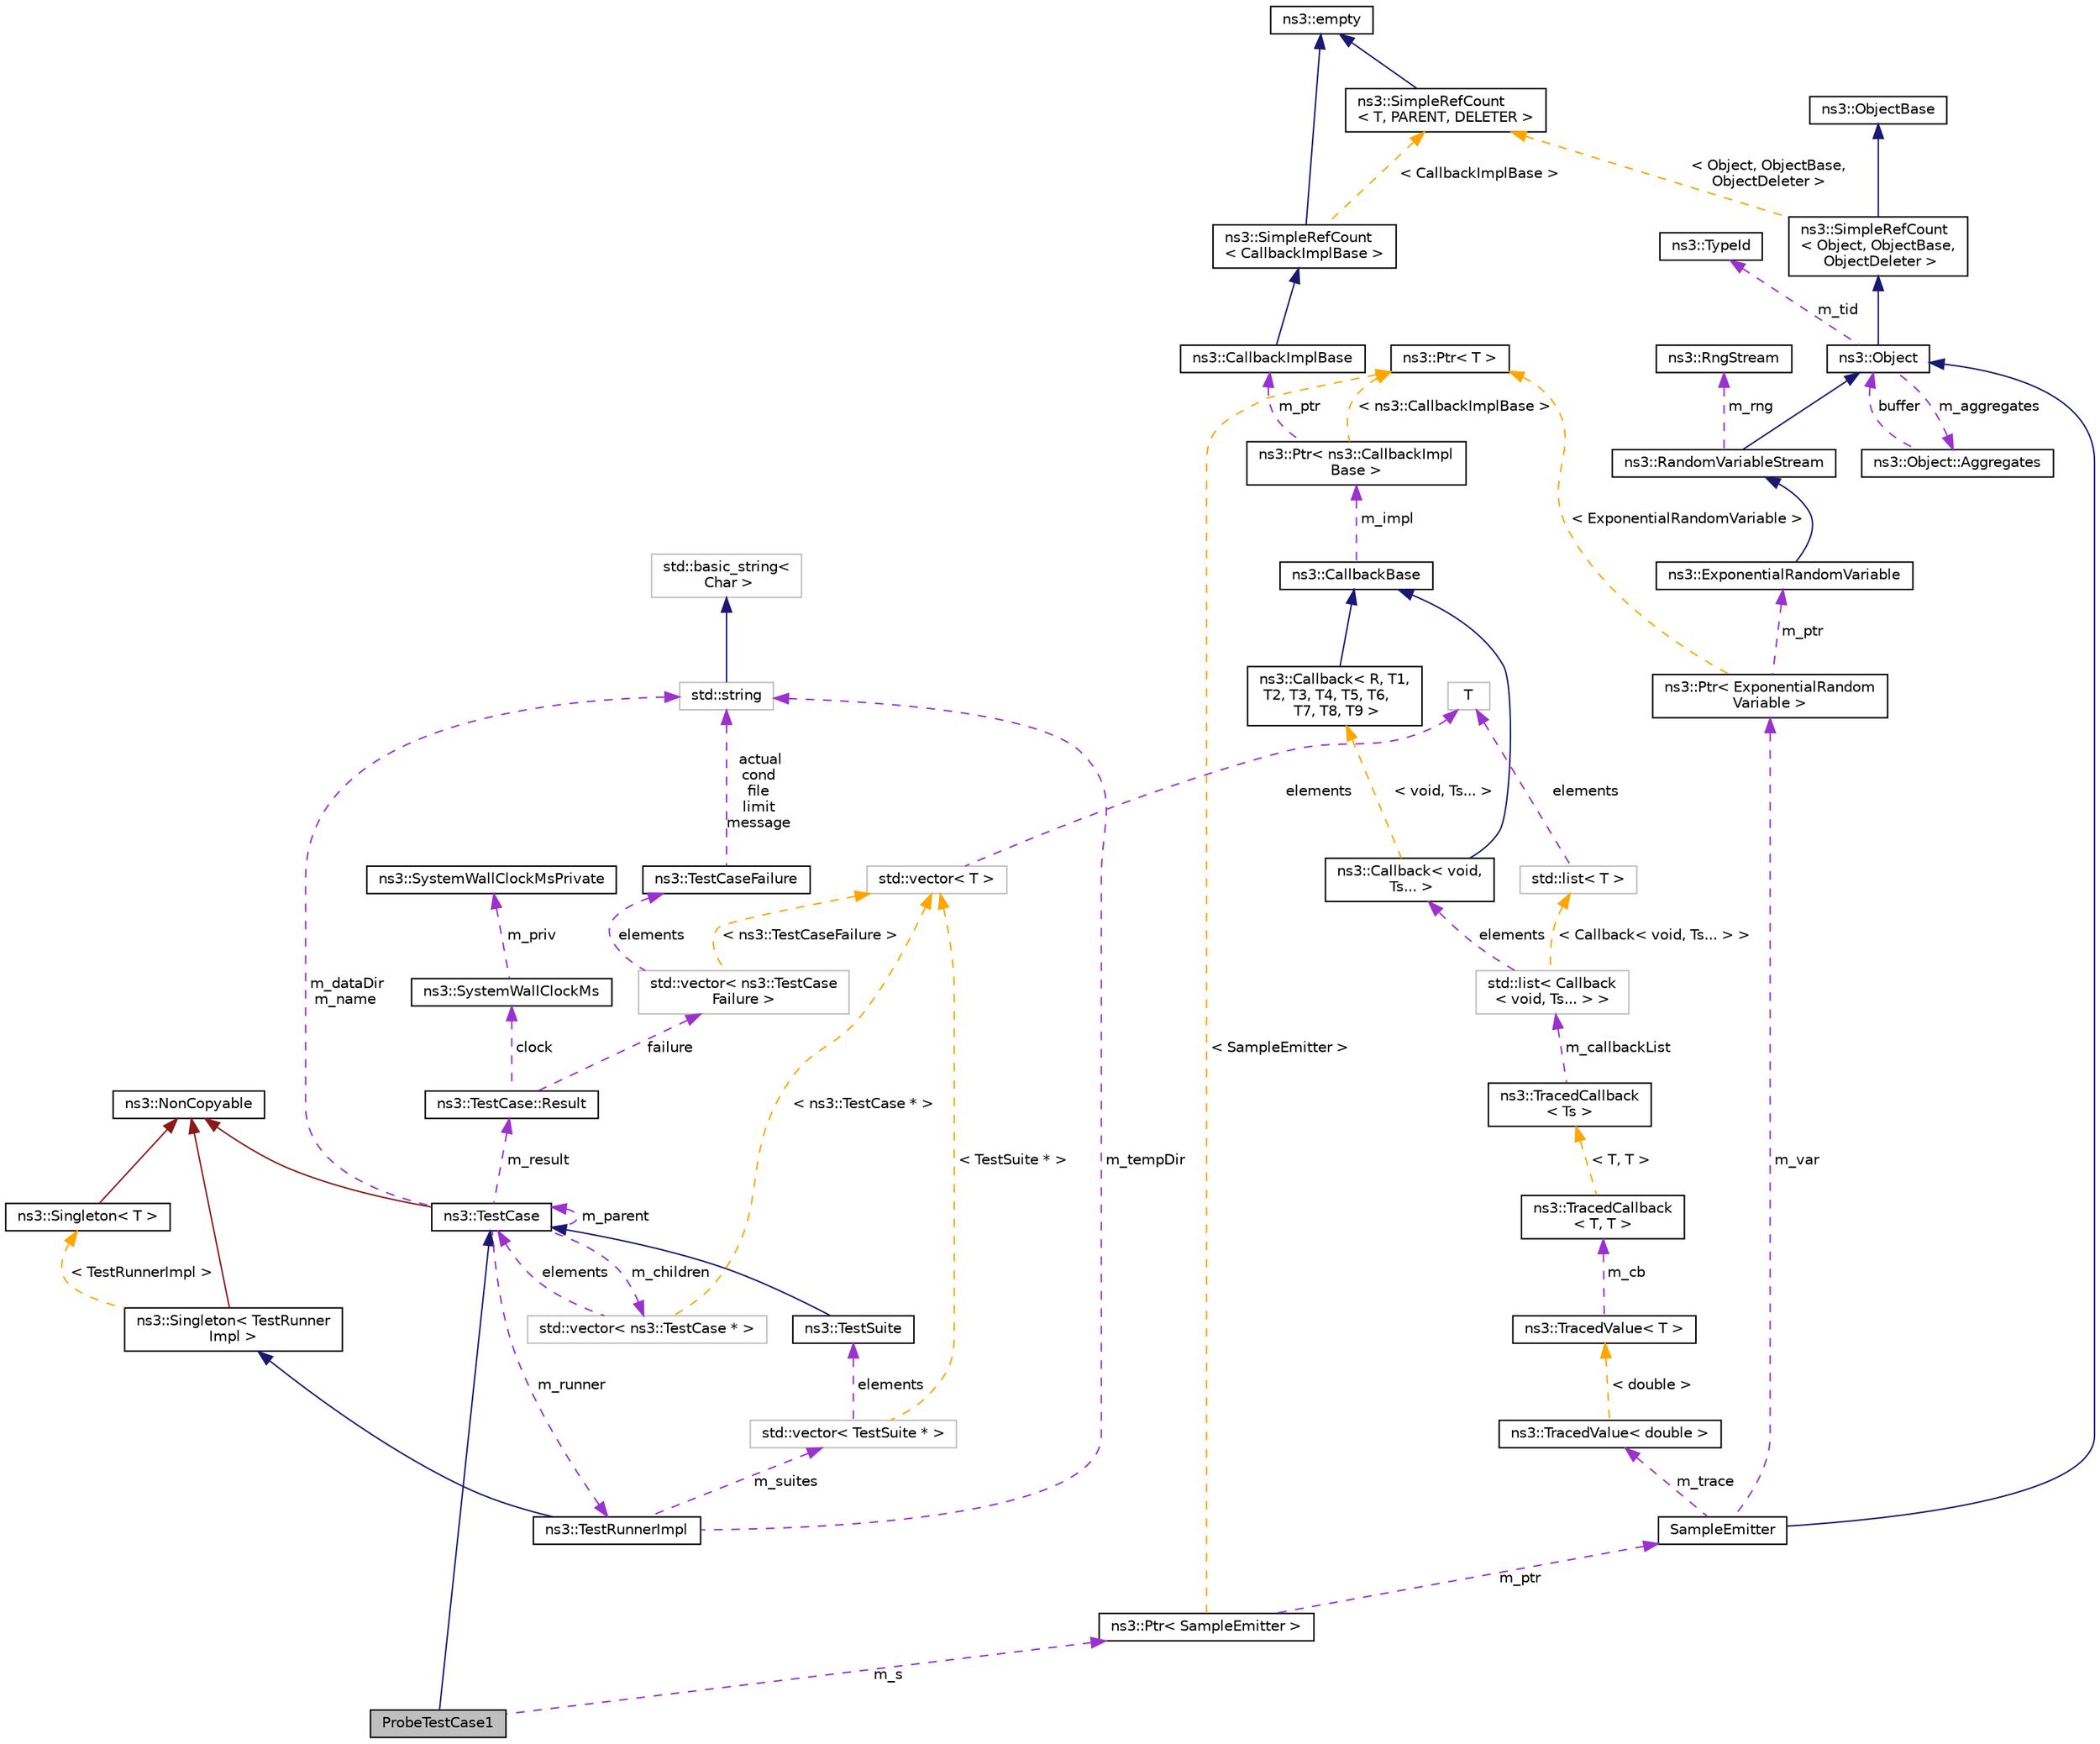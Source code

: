 digraph "ProbeTestCase1"
{
 // LATEX_PDF_SIZE
  edge [fontname="Helvetica",fontsize="10",labelfontname="Helvetica",labelfontsize="10"];
  node [fontname="Helvetica",fontsize="10",shape=record];
  Node1 [label="ProbeTestCase1",height=0.2,width=0.4,color="black", fillcolor="grey75", style="filled", fontcolor="black",tooltip=" "];
  Node2 -> Node1 [dir="back",color="midnightblue",fontsize="10",style="solid",fontname="Helvetica"];
  Node2 [label="ns3::TestCase",height=0.2,width=0.4,color="black", fillcolor="white", style="filled",URL="$classns3_1_1_test_case.html",tooltip="encapsulates test code"];
  Node3 -> Node2 [dir="back",color="firebrick4",fontsize="10",style="solid",fontname="Helvetica"];
  Node3 [label="ns3::NonCopyable",height=0.2,width=0.4,color="black", fillcolor="white", style="filled",URL="$classns3_1_1_non_copyable.html",tooltip="A base class for (non-Singleton) objects which shouldn't be copied."];
  Node4 -> Node2 [dir="back",color="darkorchid3",fontsize="10",style="dashed",label=" m_children" ,fontname="Helvetica"];
  Node4 [label="std::vector\< ns3::TestCase * \>",height=0.2,width=0.4,color="grey75", fillcolor="white", style="filled",tooltip=" "];
  Node2 -> Node4 [dir="back",color="darkorchid3",fontsize="10",style="dashed",label=" elements" ,fontname="Helvetica"];
  Node5 -> Node4 [dir="back",color="orange",fontsize="10",style="dashed",label=" \< ns3::TestCase * \>" ,fontname="Helvetica"];
  Node5 [label="std::vector\< T \>",height=0.2,width=0.4,color="grey75", fillcolor="white", style="filled",tooltip=" "];
  Node6 -> Node5 [dir="back",color="darkorchid3",fontsize="10",style="dashed",label=" elements" ,fontname="Helvetica"];
  Node6 [label="T",height=0.2,width=0.4,color="grey75", fillcolor="white", style="filled",tooltip=" "];
  Node7 -> Node2 [dir="back",color="darkorchid3",fontsize="10",style="dashed",label=" m_dataDir\nm_name" ,fontname="Helvetica"];
  Node7 [label="std::string",height=0.2,width=0.4,color="grey75", fillcolor="white", style="filled",tooltip=" "];
  Node8 -> Node7 [dir="back",color="midnightblue",fontsize="10",style="solid",fontname="Helvetica"];
  Node8 [label="std::basic_string\<\l Char \>",height=0.2,width=0.4,color="grey75", fillcolor="white", style="filled",tooltip=" "];
  Node9 -> Node2 [dir="back",color="darkorchid3",fontsize="10",style="dashed",label=" m_runner" ,fontname="Helvetica"];
  Node9 [label="ns3::TestRunnerImpl",height=0.2,width=0.4,color="black", fillcolor="white", style="filled",URL="$classns3_1_1_test_runner_impl.html",tooltip="Container for all tests."];
  Node10 -> Node9 [dir="back",color="midnightblue",fontsize="10",style="solid",fontname="Helvetica"];
  Node10 [label="ns3::Singleton\< TestRunner\lImpl \>",height=0.2,width=0.4,color="black", fillcolor="white", style="filled",URL="$classns3_1_1_singleton.html",tooltip=" "];
  Node3 -> Node10 [dir="back",color="firebrick4",fontsize="10",style="solid",fontname="Helvetica"];
  Node11 -> Node10 [dir="back",color="orange",fontsize="10",style="dashed",label=" \< TestRunnerImpl \>" ,fontname="Helvetica"];
  Node11 [label="ns3::Singleton\< T \>",height=0.2,width=0.4,color="black", fillcolor="white", style="filled",URL="$classns3_1_1_singleton.html",tooltip="A template singleton."];
  Node3 -> Node11 [dir="back",color="firebrick4",fontsize="10",style="solid",fontname="Helvetica"];
  Node12 -> Node9 [dir="back",color="darkorchid3",fontsize="10",style="dashed",label=" m_suites" ,fontname="Helvetica"];
  Node12 [label="std::vector\< TestSuite * \>",height=0.2,width=0.4,color="grey75", fillcolor="white", style="filled",tooltip=" "];
  Node13 -> Node12 [dir="back",color="darkorchid3",fontsize="10",style="dashed",label=" elements" ,fontname="Helvetica"];
  Node13 [label="ns3::TestSuite",height=0.2,width=0.4,color="black", fillcolor="white", style="filled",URL="$classns3_1_1_test_suite.html",tooltip="A suite of tests to run."];
  Node2 -> Node13 [dir="back",color="midnightblue",fontsize="10",style="solid",fontname="Helvetica"];
  Node5 -> Node12 [dir="back",color="orange",fontsize="10",style="dashed",label=" \< TestSuite * \>" ,fontname="Helvetica"];
  Node7 -> Node9 [dir="back",color="darkorchid3",fontsize="10",style="dashed",label=" m_tempDir" ,fontname="Helvetica"];
  Node2 -> Node2 [dir="back",color="darkorchid3",fontsize="10",style="dashed",label=" m_parent" ,fontname="Helvetica"];
  Node14 -> Node2 [dir="back",color="darkorchid3",fontsize="10",style="dashed",label=" m_result" ,fontname="Helvetica"];
  Node14 [label="ns3::TestCase::Result",height=0.2,width=0.4,color="black", fillcolor="white", style="filled",URL="$structns3_1_1_test_case_1_1_result.html",tooltip="Container for results from a TestCase."];
  Node15 -> Node14 [dir="back",color="darkorchid3",fontsize="10",style="dashed",label=" failure" ,fontname="Helvetica"];
  Node15 [label="std::vector\< ns3::TestCase\lFailure \>",height=0.2,width=0.4,color="grey75", fillcolor="white", style="filled",tooltip=" "];
  Node16 -> Node15 [dir="back",color="darkorchid3",fontsize="10",style="dashed",label=" elements" ,fontname="Helvetica"];
  Node16 [label="ns3::TestCaseFailure",height=0.2,width=0.4,color="black", fillcolor="white", style="filled",URL="$structns3_1_1_test_case_failure.html",tooltip="Container for details of a test failure."];
  Node7 -> Node16 [dir="back",color="darkorchid3",fontsize="10",style="dashed",label=" actual\ncond\nfile\nlimit\nmessage" ,fontname="Helvetica"];
  Node5 -> Node15 [dir="back",color="orange",fontsize="10",style="dashed",label=" \< ns3::TestCaseFailure \>" ,fontname="Helvetica"];
  Node17 -> Node14 [dir="back",color="darkorchid3",fontsize="10",style="dashed",label=" clock" ,fontname="Helvetica"];
  Node17 [label="ns3::SystemWallClockMs",height=0.2,width=0.4,color="black", fillcolor="white", style="filled",URL="$classns3_1_1_system_wall_clock_ms.html",tooltip="Measure elapsed wall clock time in milliseconds."];
  Node18 -> Node17 [dir="back",color="darkorchid3",fontsize="10",style="dashed",label=" m_priv" ,fontname="Helvetica"];
  Node18 [label="ns3::SystemWallClockMsPrivate",height=0.2,width=0.4,color="black", fillcolor="white", style="filled",URL="$classns3_1_1_system_wall_clock_ms_private.html",tooltip="System-dependent implementation for SystemWallClockMs."];
  Node19 -> Node1 [dir="back",color="darkorchid3",fontsize="10",style="dashed",label=" m_s" ,fontname="Helvetica"];
  Node19 [label="ns3::Ptr\< SampleEmitter \>",height=0.2,width=0.4,color="black", fillcolor="white", style="filled",URL="$classns3_1_1_ptr.html",tooltip=" "];
  Node20 -> Node19 [dir="back",color="darkorchid3",fontsize="10",style="dashed",label=" m_ptr" ,fontname="Helvetica"];
  Node20 [label="SampleEmitter",height=0.2,width=0.4,color="black", fillcolor="white", style="filled",URL="$class_sample_emitter.html",tooltip=" "];
  Node21 -> Node20 [dir="back",color="midnightblue",fontsize="10",style="solid",fontname="Helvetica"];
  Node21 [label="ns3::Object",height=0.2,width=0.4,color="black", fillcolor="white", style="filled",URL="$classns3_1_1_object.html",tooltip="A base class which provides memory management and object aggregation."];
  Node22 -> Node21 [dir="back",color="midnightblue",fontsize="10",style="solid",fontname="Helvetica"];
  Node22 [label="ns3::SimpleRefCount\l\< Object, ObjectBase,\l ObjectDeleter \>",height=0.2,width=0.4,color="black", fillcolor="white", style="filled",URL="$classns3_1_1_simple_ref_count.html",tooltip=" "];
  Node23 -> Node22 [dir="back",color="midnightblue",fontsize="10",style="solid",fontname="Helvetica"];
  Node23 [label="ns3::ObjectBase",height=0.2,width=0.4,color="black", fillcolor="white", style="filled",URL="$classns3_1_1_object_base.html",tooltip="Anchor the ns-3 type and attribute system."];
  Node24 -> Node22 [dir="back",color="orange",fontsize="10",style="dashed",label=" \< Object, ObjectBase,\l ObjectDeleter \>" ,fontname="Helvetica"];
  Node24 [label="ns3::SimpleRefCount\l\< T, PARENT, DELETER \>",height=0.2,width=0.4,color="black", fillcolor="white", style="filled",URL="$classns3_1_1_simple_ref_count.html",tooltip="A template-based reference counting class."];
  Node25 -> Node24 [dir="back",color="midnightblue",fontsize="10",style="solid",fontname="Helvetica"];
  Node25 [label="ns3::empty",height=0.2,width=0.4,color="black", fillcolor="white", style="filled",URL="$classns3_1_1empty.html",tooltip="make Callback use a separate empty type"];
  Node26 -> Node21 [dir="back",color="darkorchid3",fontsize="10",style="dashed",label=" m_tid" ,fontname="Helvetica"];
  Node26 [label="ns3::TypeId",height=0.2,width=0.4,color="black", fillcolor="white", style="filled",URL="$classns3_1_1_type_id.html",tooltip="a unique identifier for an interface."];
  Node27 -> Node21 [dir="back",color="darkorchid3",fontsize="10",style="dashed",label=" m_aggregates" ,fontname="Helvetica"];
  Node27 [label="ns3::Object::Aggregates",height=0.2,width=0.4,color="black", fillcolor="white", style="filled",URL="$structns3_1_1_object_1_1_aggregates.html",tooltip="The list of Objects aggregated to this one."];
  Node21 -> Node27 [dir="back",color="darkorchid3",fontsize="10",style="dashed",label=" buffer" ,fontname="Helvetica"];
  Node28 -> Node20 [dir="back",color="darkorchid3",fontsize="10",style="dashed",label=" m_trace" ,fontname="Helvetica"];
  Node28 [label="ns3::TracedValue\< double \>",height=0.2,width=0.4,color="black", fillcolor="white", style="filled",URL="$classns3_1_1_traced_value.html",tooltip=" "];
  Node29 -> Node28 [dir="back",color="orange",fontsize="10",style="dashed",label=" \< double \>" ,fontname="Helvetica"];
  Node29 [label="ns3::TracedValue\< T \>",height=0.2,width=0.4,color="black", fillcolor="white", style="filled",URL="$classns3_1_1_traced_value.html",tooltip="Trace classes with value semantics."];
  Node30 -> Node29 [dir="back",color="darkorchid3",fontsize="10",style="dashed",label=" m_cb" ,fontname="Helvetica"];
  Node30 [label="ns3::TracedCallback\l\< T, T \>",height=0.2,width=0.4,color="black", fillcolor="white", style="filled",URL="$classns3_1_1_traced_callback.html",tooltip=" "];
  Node31 -> Node30 [dir="back",color="orange",fontsize="10",style="dashed",label=" \< T, T \>" ,fontname="Helvetica"];
  Node31 [label="ns3::TracedCallback\l\< Ts \>",height=0.2,width=0.4,color="black", fillcolor="white", style="filled",URL="$classns3_1_1_traced_callback.html",tooltip="Forward calls to a chain of Callback."];
  Node32 -> Node31 [dir="back",color="darkorchid3",fontsize="10",style="dashed",label=" m_callbackList" ,fontname="Helvetica"];
  Node32 [label="std::list\< Callback\l\< void, Ts... \> \>",height=0.2,width=0.4,color="grey75", fillcolor="white", style="filled",tooltip=" "];
  Node33 -> Node32 [dir="back",color="darkorchid3",fontsize="10",style="dashed",label=" elements" ,fontname="Helvetica"];
  Node33 [label="ns3::Callback\< void,\l Ts... \>",height=0.2,width=0.4,color="black", fillcolor="white", style="filled",URL="$classns3_1_1_callback.html",tooltip=" "];
  Node34 -> Node33 [dir="back",color="midnightblue",fontsize="10",style="solid",fontname="Helvetica"];
  Node34 [label="ns3::CallbackBase",height=0.2,width=0.4,color="black", fillcolor="white", style="filled",URL="$classns3_1_1_callback_base.html",tooltip="Base class for Callback class."];
  Node35 -> Node34 [dir="back",color="darkorchid3",fontsize="10",style="dashed",label=" m_impl" ,fontname="Helvetica"];
  Node35 [label="ns3::Ptr\< ns3::CallbackImpl\lBase \>",height=0.2,width=0.4,color="black", fillcolor="white", style="filled",URL="$classns3_1_1_ptr.html",tooltip=" "];
  Node36 -> Node35 [dir="back",color="darkorchid3",fontsize="10",style="dashed",label=" m_ptr" ,fontname="Helvetica"];
  Node36 [label="ns3::CallbackImplBase",height=0.2,width=0.4,color="black", fillcolor="white", style="filled",URL="$classns3_1_1_callback_impl_base.html",tooltip="Abstract base class for CallbackImpl Provides reference counting and equality test."];
  Node37 -> Node36 [dir="back",color="midnightblue",fontsize="10",style="solid",fontname="Helvetica"];
  Node37 [label="ns3::SimpleRefCount\l\< CallbackImplBase \>",height=0.2,width=0.4,color="black", fillcolor="white", style="filled",URL="$classns3_1_1_simple_ref_count.html",tooltip=" "];
  Node25 -> Node37 [dir="back",color="midnightblue",fontsize="10",style="solid",fontname="Helvetica"];
  Node24 -> Node37 [dir="back",color="orange",fontsize="10",style="dashed",label=" \< CallbackImplBase \>" ,fontname="Helvetica"];
  Node38 -> Node35 [dir="back",color="orange",fontsize="10",style="dashed",label=" \< ns3::CallbackImplBase \>" ,fontname="Helvetica"];
  Node38 [label="ns3::Ptr\< T \>",height=0.2,width=0.4,color="black", fillcolor="white", style="filled",URL="$classns3_1_1_ptr.html",tooltip="Smart pointer class similar to boost::intrusive_ptr."];
  Node39 -> Node33 [dir="back",color="orange",fontsize="10",style="dashed",label=" \< void, Ts... \>" ,fontname="Helvetica"];
  Node39 [label="ns3::Callback\< R, T1,\l T2, T3, T4, T5, T6,\l T7, T8, T9 \>",height=0.2,width=0.4,color="black", fillcolor="white", style="filled",URL="$classns3_1_1_callback.html",tooltip="Callback template class."];
  Node34 -> Node39 [dir="back",color="midnightblue",fontsize="10",style="solid",fontname="Helvetica"];
  Node40 -> Node32 [dir="back",color="orange",fontsize="10",style="dashed",label=" \< Callback\< void, Ts... \> \>" ,fontname="Helvetica"];
  Node40 [label="std::list\< T \>",height=0.2,width=0.4,color="grey75", fillcolor="white", style="filled",tooltip=" "];
  Node6 -> Node40 [dir="back",color="darkorchid3",fontsize="10",style="dashed",label=" elements" ,fontname="Helvetica"];
  Node41 -> Node20 [dir="back",color="darkorchid3",fontsize="10",style="dashed",label=" m_var" ,fontname="Helvetica"];
  Node41 [label="ns3::Ptr\< ExponentialRandom\lVariable \>",height=0.2,width=0.4,color="black", fillcolor="white", style="filled",URL="$classns3_1_1_ptr.html",tooltip=" "];
  Node42 -> Node41 [dir="back",color="darkorchid3",fontsize="10",style="dashed",label=" m_ptr" ,fontname="Helvetica"];
  Node42 [label="ns3::ExponentialRandomVariable",height=0.2,width=0.4,color="black", fillcolor="white", style="filled",URL="$classns3_1_1_exponential_random_variable.html",tooltip="The exponential distribution Random Number Generator (RNG)."];
  Node43 -> Node42 [dir="back",color="midnightblue",fontsize="10",style="solid",fontname="Helvetica"];
  Node43 [label="ns3::RandomVariableStream",height=0.2,width=0.4,color="black", fillcolor="white", style="filled",URL="$classns3_1_1_random_variable_stream.html",tooltip="The basic uniform Random Number Generator (RNG)."];
  Node21 -> Node43 [dir="back",color="midnightblue",fontsize="10",style="solid",fontname="Helvetica"];
  Node44 -> Node43 [dir="back",color="darkorchid3",fontsize="10",style="dashed",label=" m_rng" ,fontname="Helvetica"];
  Node44 [label="ns3::RngStream",height=0.2,width=0.4,color="black", fillcolor="white", style="filled",URL="$classns3_1_1_rng_stream.html",tooltip="Combined Multiple-Recursive Generator MRG32k3a."];
  Node38 -> Node41 [dir="back",color="orange",fontsize="10",style="dashed",label=" \< ExponentialRandomVariable \>" ,fontname="Helvetica"];
  Node38 -> Node19 [dir="back",color="orange",fontsize="10",style="dashed",label=" \< SampleEmitter \>" ,fontname="Helvetica"];
}
